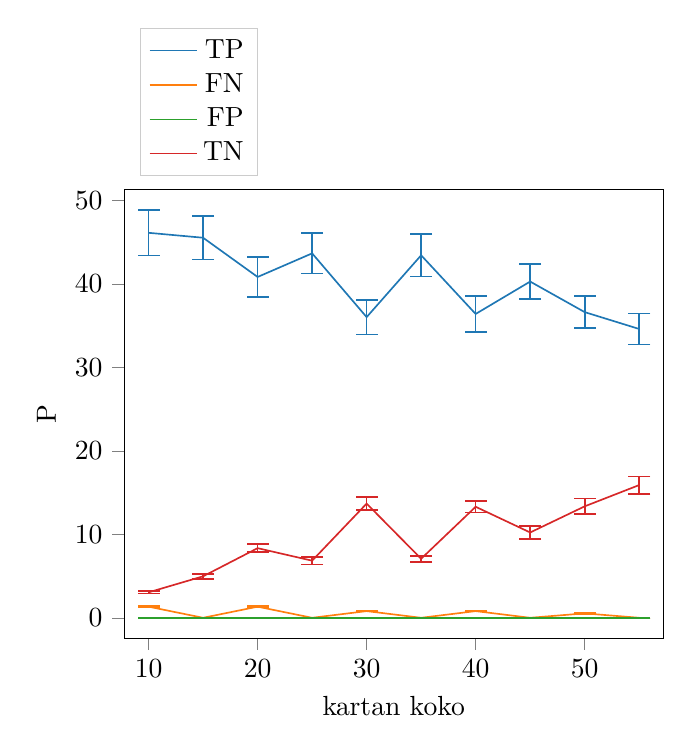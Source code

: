 % This file was created by matplotlib2tikz v0.6.14.
\begin{tikzpicture}

\definecolor{color3}{rgb}{0.839,0.153,0.157}
\definecolor{color1}{rgb}{1,0.498,0.055}
\definecolor{color0}{rgb}{0.122,0.467,0.706}
\definecolor{color2}{rgb}{0.173,0.627,0.173}

\begin{axis}[
xlabel={kartan koko},
ylabel={P},
xmin=7.75, xmax=57.25,
ymin=-2.441, ymax=51.271,
tick align=outside,
tick pos=left,
x grid style={white!69.02!black},
y grid style={white!69.02!black}
,
legend entries={{TP},{FN},{FP},{TN}},
legend cell align={right},
legend style={draw=white!80.0!black},
legend style={at={(0.03,1.03)},anchor=south west}
]  % replace the ending bracket
\addlegendimage{no markers, color0}
\addlegendimage{no markers, color1}
\addlegendimage{no markers, color2}
\addlegendimage{no markers, color3}%]
\path [draw=color0, semithick] (axis cs:10,43.41)
--(axis cs:10,48.83);

\path [draw=color0, semithick] (axis cs:15,42.925)
--(axis cs:15,48.135);

\path [draw=color0, semithick] (axis cs:20,38.469)
--(axis cs:20,43.191);

\path [draw=color0, semithick] (axis cs:25,41.236)
--(axis cs:25,46.084);

\path [draw=color0, semithick] (axis cs:30,33.934)
--(axis cs:30,38.106);

\path [draw=color0, semithick] (axis cs:35,40.892)
--(axis cs:35,45.968);

\path [draw=color0, semithick] (axis cs:40,34.236)
--(axis cs:40,38.564);

\path [draw=color0, semithick] (axis cs:45,38.169)
--(axis cs:45,42.391);

\path [draw=color0, semithick] (axis cs:50,34.71)
--(axis cs:50,38.53);

\path [draw=color0, semithick] (axis cs:55,32.733)
--(axis cs:55,36.467);

\path [draw=color1, semithick] (axis cs:10,1.251)
--(axis cs:10,1.409);

\path [draw=color1, semithick] (axis cs:15,0)
--(axis cs:15,0);

\path [draw=color1, semithick] (axis cs:20,1.251)
--(axis cs:20,1.409);

\path [draw=color1, semithick] (axis cs:25,0)
--(axis cs:25,0);

\path [draw=color1, semithick] (axis cs:30,0.76)
--(axis cs:30,0.84);

\path [draw=color1, semithick] (axis cs:35,0)
--(axis cs:35,0);

\path [draw=color1, semithick] (axis cs:40,0.76)
--(axis cs:40,0.84);

\path [draw=color1, semithick] (axis cs:45,0)
--(axis cs:45,0);

\path [draw=color1, semithick] (axis cs:50,0.48)
--(axis cs:50,0.58);

\path [draw=color1, semithick] (axis cs:55,0)
--(axis cs:55,0);

\path [draw=color2, semithick] (axis cs:10,0)
--(axis cs:10,0);

\path [draw=color2, semithick] (axis cs:15,0)
--(axis cs:15,0);

\path [draw=color2, semithick] (axis cs:20,0)
--(axis cs:20,0);

\path [draw=color2, semithick] (axis cs:25,0)
--(axis cs:25,0);

\path [draw=color2, semithick] (axis cs:30,0)
--(axis cs:30,0);

\path [draw=color2, semithick] (axis cs:35,0)
--(axis cs:35,0);

\path [draw=color2, semithick] (axis cs:40,0)
--(axis cs:40,0);

\path [draw=color2, semithick] (axis cs:45,0)
--(axis cs:45,0);

\path [draw=color2, semithick] (axis cs:50,0)
--(axis cs:50,0);

\path [draw=color2, semithick] (axis cs:55,0)
--(axis cs:55,0);

\path [draw=color3, semithick] (axis cs:10,2.929)
--(axis cs:10,3.171);

\path [draw=color3, semithick] (axis cs:15,4.682)
--(axis cs:15,5.258);

\path [draw=color3, semithick] (axis cs:20,7.875)
--(axis cs:20,8.805);

\path [draw=color3, semithick] (axis cs:25,6.371)
--(axis cs:25,7.309);

\path [draw=color3, semithick] (axis cs:30,12.895)
--(axis cs:30,14.465);

\path [draw=color3, semithick] (axis cs:35,6.71)
--(axis cs:35,7.43);

\path [draw=color3, semithick] (axis cs:40,12.595)
--(axis cs:40,14.005);

\path [draw=color3, semithick] (axis cs:45,9.419)
--(axis cs:45,11.021);

\path [draw=color3, semithick] (axis cs:50,12.407)
--(axis cs:50,14.293);

\path [draw=color3, semithick] (axis cs:55,14.865)
--(axis cs:55,16.935);

\addplot [semithick, color0, mark=-, mark size=4, mark options={solid}, only marks, forget plot]
table {%
10 43.41
15 42.925
20 38.469
25 41.236
30 33.934
35 40.892
40 34.236
45 38.169
50 34.71
55 32.733
};
\addplot [semithick, color0, mark=-, mark size=4, mark options={solid}, only marks, forget plot]
table {%
10 48.83
15 48.135
20 43.191
25 46.084
30 38.106
35 45.968
40 38.564
45 42.391
50 38.53
55 36.467
};
\addplot [semithick, color1, mark=-, mark size=4, mark options={solid}, only marks, forget plot]
table {%
10 1.251
15 0
20 1.251
25 0
30 0.76
35 0
40 0.76
45 0
50 0.48
55 0
};
\addplot [semithick, color1, mark=-, mark size=4, mark options={solid}, only marks, forget plot]
table {%
10 1.409
15 0
20 1.409
25 0
30 0.84
35 0
40 0.84
45 0
50 0.58
55 0
};
\addplot [semithick, color2, mark=-, mark size=4, mark options={solid}, only marks, forget plot]
table {%
10 0
15 0
20 0
25 0
30 0
35 0
40 0
45 0
50 0
55 0
};
\addplot [semithick, color2, mark=-, mark size=4, mark options={solid}, only marks, forget plot]
table {%
10 0
15 0
20 0
25 0
30 0
35 0
40 0
45 0
50 0
55 0
};
\addplot [semithick, color3, mark=-, mark size=4, mark options={solid}, only marks, forget plot]
table {%
10 2.929
15 4.682
20 7.875
25 6.371
30 12.895
35 6.71
40 12.595
45 9.419
50 12.407
55 14.865
};
\addplot [semithick, color3, mark=-, mark size=4, mark options={solid}, only marks, forget plot]
table {%
10 3.171
15 5.258
20 8.805
25 7.309
30 14.465
35 7.43
40 14.005
45 11.021
50 14.293
55 16.935
};
\addplot [semithick, color0, forget plot]
table {%
10 46.12
15 45.53
20 40.83
25 43.66
30 36.02
35 43.43
40 36.4
45 40.28
50 36.62
55 34.6
};
\addplot [semithick, color1, forget plot]
table {%
10 1.33
15 0
20 1.33
25 0
30 0.8
35 0
40 0.8
45 0
50 0.53
55 0
};
\addplot [semithick, color2, forget plot]
table {%
10 0
15 0
20 0
25 0
30 0
35 0
40 0
45 0
50 0
55 0
};
\addplot [semithick, color3, forget plot]
table {%
10 3.05
15 4.97
20 8.34
25 6.84
30 13.68
35 7.07
40 13.3
45 10.22
50 13.35
55 15.9
};
\end{axis}

\end{tikzpicture}